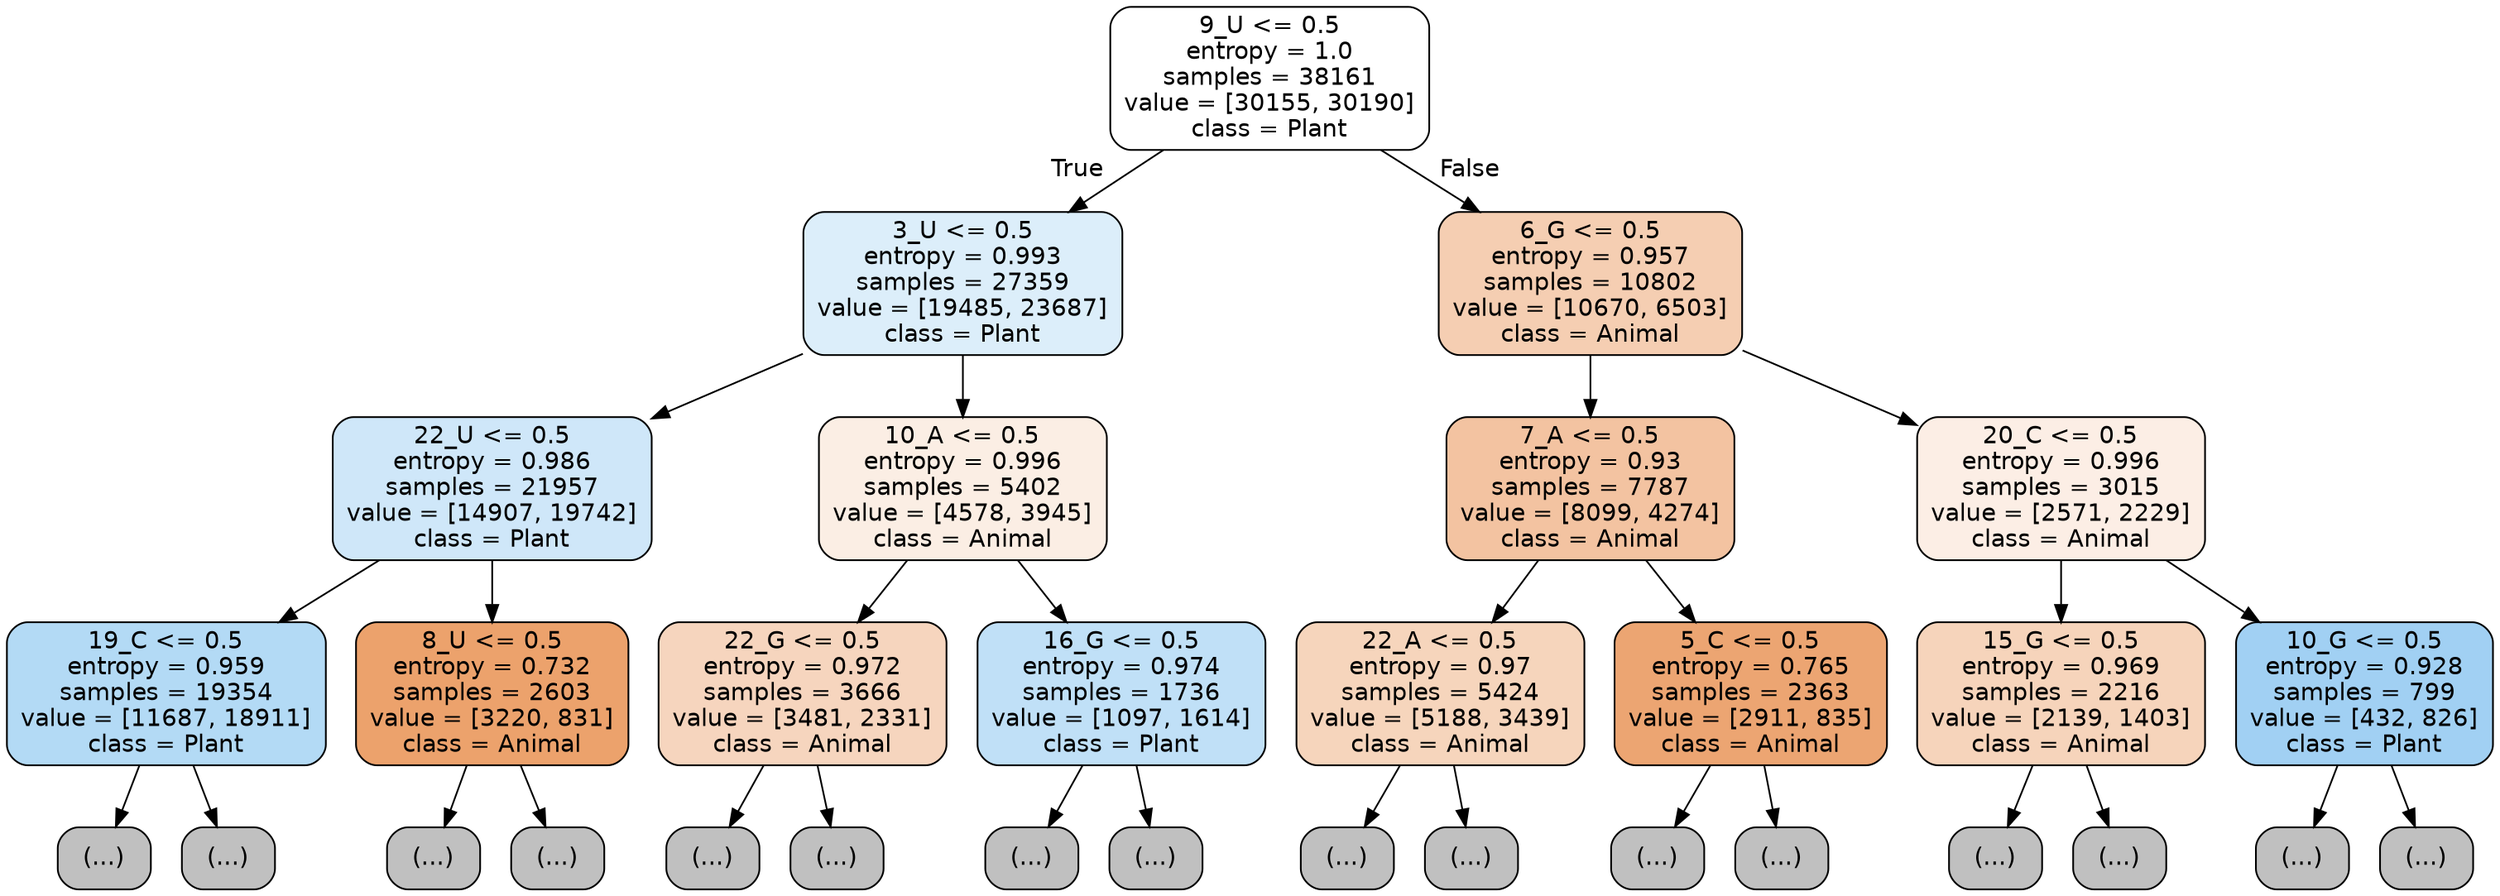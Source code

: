 digraph Tree {
node [shape=box, style="filled, rounded", color="black", fontname="helvetica"] ;
edge [fontname="helvetica"] ;
0 [label="9_U <= 0.5\nentropy = 1.0\nsamples = 38161\nvalue = [30155, 30190]\nclass = Plant", fillcolor="#ffffff"] ;
1 [label="3_U <= 0.5\nentropy = 0.993\nsamples = 27359\nvalue = [19485, 23687]\nclass = Plant", fillcolor="#dceefa"] ;
0 -> 1 [labeldistance=2.5, labelangle=45, headlabel="True"] ;
2 [label="22_U <= 0.5\nentropy = 0.986\nsamples = 21957\nvalue = [14907, 19742]\nclass = Plant", fillcolor="#cfe7f9"] ;
1 -> 2 ;
3 [label="19_C <= 0.5\nentropy = 0.959\nsamples = 19354\nvalue = [11687, 18911]\nclass = Plant", fillcolor="#b3daf5"] ;
2 -> 3 ;
4 [label="(...)", fillcolor="#C0C0C0"] ;
3 -> 4 ;
5983 [label="(...)", fillcolor="#C0C0C0"] ;
3 -> 5983 ;
8018 [label="8_U <= 0.5\nentropy = 0.732\nsamples = 2603\nvalue = [3220, 831]\nclass = Animal", fillcolor="#eca26c"] ;
2 -> 8018 ;
8019 [label="(...)", fillcolor="#C0C0C0"] ;
8018 -> 8019 ;
8776 [label="(...)", fillcolor="#C0C0C0"] ;
8018 -> 8776 ;
9063 [label="10_A <= 0.5\nentropy = 0.996\nsamples = 5402\nvalue = [4578, 3945]\nclass = Animal", fillcolor="#fbeee4"] ;
1 -> 9063 ;
9064 [label="22_G <= 0.5\nentropy = 0.972\nsamples = 3666\nvalue = [3481, 2331]\nclass = Animal", fillcolor="#f6d5be"] ;
9063 -> 9064 ;
9065 [label="(...)", fillcolor="#C0C0C0"] ;
9064 -> 9065 ;
10960 [label="(...)", fillcolor="#C0C0C0"] ;
9064 -> 10960 ;
11211 [label="16_G <= 0.5\nentropy = 0.974\nsamples = 1736\nvalue = [1097, 1614]\nclass = Plant", fillcolor="#c0e0f7"] ;
9063 -> 11211 ;
11212 [label="(...)", fillcolor="#C0C0C0"] ;
11211 -> 11212 ;
11835 [label="(...)", fillcolor="#C0C0C0"] ;
11211 -> 11835 ;
12050 [label="6_G <= 0.5\nentropy = 0.957\nsamples = 10802\nvalue = [10670, 6503]\nclass = Animal", fillcolor="#f5ceb2"] ;
0 -> 12050 [labeldistance=2.5, labelangle=-45, headlabel="False"] ;
12051 [label="7_A <= 0.5\nentropy = 0.93\nsamples = 7787\nvalue = [8099, 4274]\nclass = Animal", fillcolor="#f3c3a1"] ;
12050 -> 12051 ;
12052 [label="22_A <= 0.5\nentropy = 0.97\nsamples = 5424\nvalue = [5188, 3439]\nclass = Animal", fillcolor="#f6d5bc"] ;
12051 -> 12052 ;
12053 [label="(...)", fillcolor="#C0C0C0"] ;
12052 -> 12053 ;
14356 [label="(...)", fillcolor="#C0C0C0"] ;
12052 -> 14356 ;
14687 [label="5_C <= 0.5\nentropy = 0.765\nsamples = 2363\nvalue = [2911, 835]\nclass = Animal", fillcolor="#eca572"] ;
12051 -> 14687 ;
14688 [label="(...)", fillcolor="#C0C0C0"] ;
14687 -> 14688 ;
15355 [label="(...)", fillcolor="#C0C0C0"] ;
14687 -> 15355 ;
15536 [label="20_C <= 0.5\nentropy = 0.996\nsamples = 3015\nvalue = [2571, 2229]\nclass = Animal", fillcolor="#fceee5"] ;
12050 -> 15536 ;
15537 [label="15_G <= 0.5\nentropy = 0.969\nsamples = 2216\nvalue = [2139, 1403]\nclass = Animal", fillcolor="#f6d4bb"] ;
15536 -> 15537 ;
15538 [label="(...)", fillcolor="#C0C0C0"] ;
15537 -> 15538 ;
16193 [label="(...)", fillcolor="#C0C0C0"] ;
15537 -> 16193 ;
16486 [label="10_G <= 0.5\nentropy = 0.928\nsamples = 799\nvalue = [432, 826]\nclass = Plant", fillcolor="#a1d0f3"] ;
15536 -> 16486 ;
16487 [label="(...)", fillcolor="#C0C0C0"] ;
16486 -> 16487 ;
16694 [label="(...)", fillcolor="#C0C0C0"] ;
16486 -> 16694 ;
}